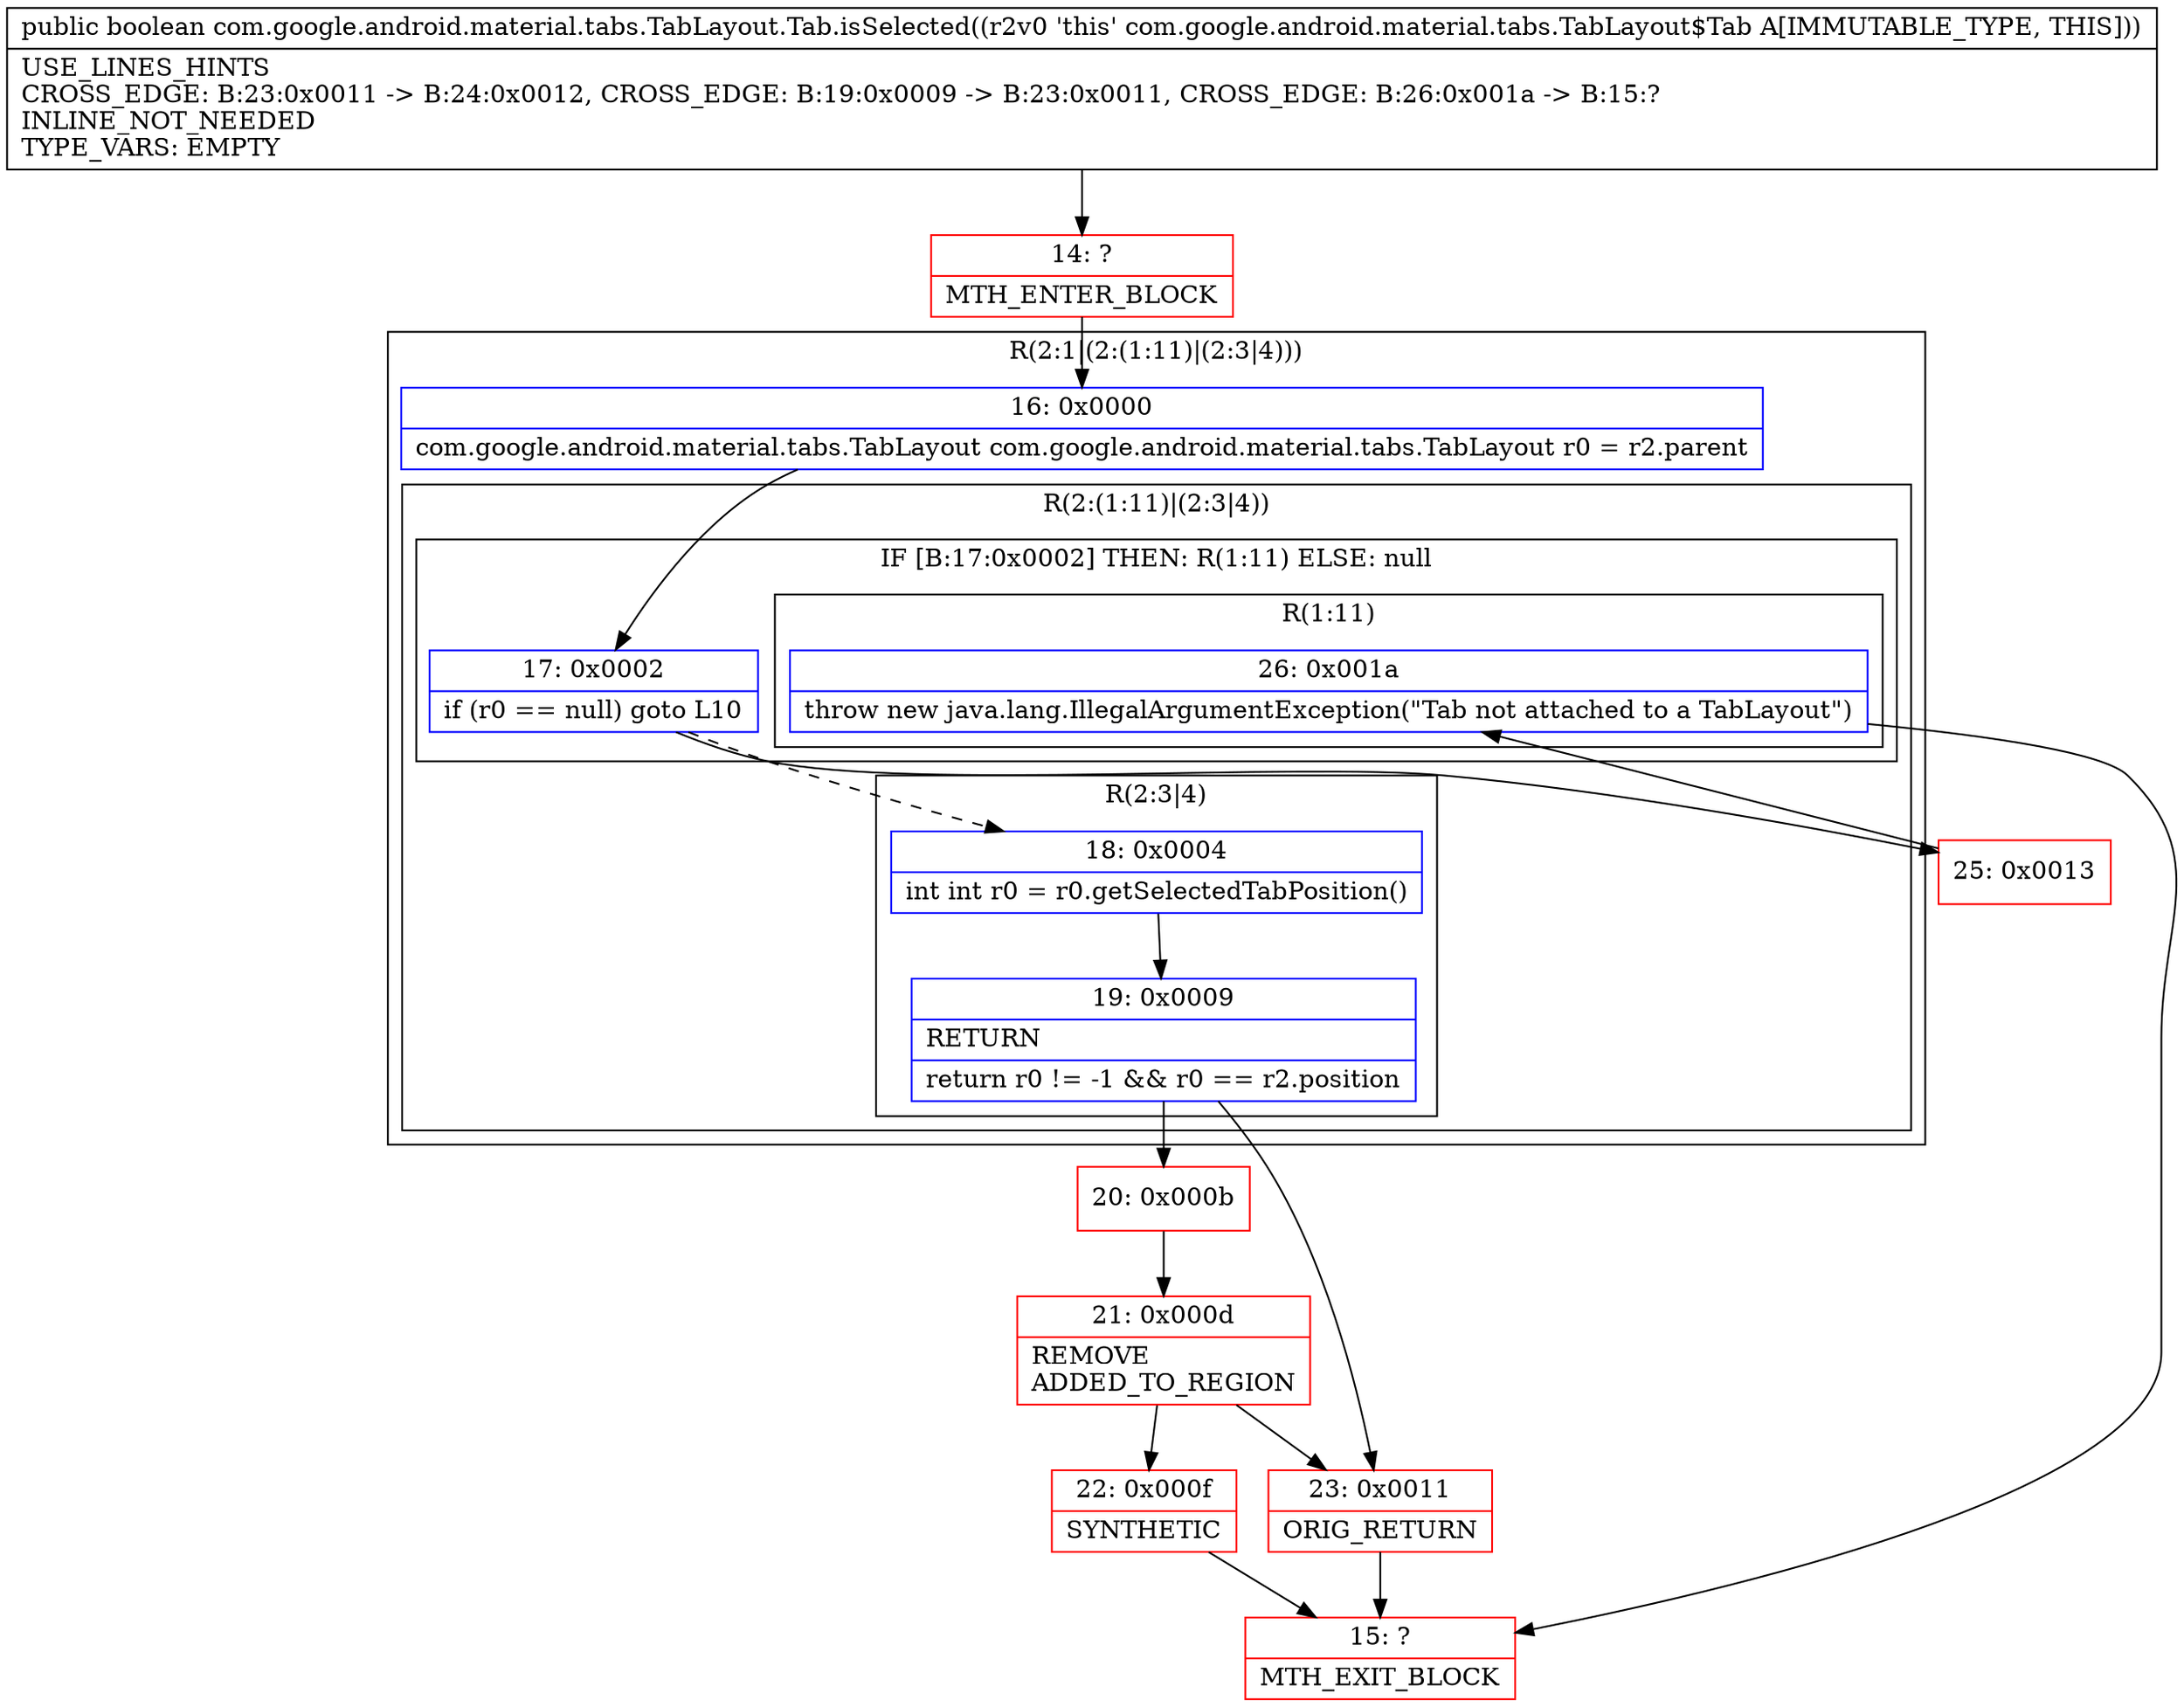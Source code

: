 digraph "CFG forcom.google.android.material.tabs.TabLayout.Tab.isSelected()Z" {
subgraph cluster_Region_921354309 {
label = "R(2:1|(2:(1:11)|(2:3|4)))";
node [shape=record,color=blue];
Node_16 [shape=record,label="{16\:\ 0x0000|com.google.android.material.tabs.TabLayout com.google.android.material.tabs.TabLayout r0 = r2.parent\l}"];
subgraph cluster_Region_2133657951 {
label = "R(2:(1:11)|(2:3|4))";
node [shape=record,color=blue];
subgraph cluster_IfRegion_1196920325 {
label = "IF [B:17:0x0002] THEN: R(1:11) ELSE: null";
node [shape=record,color=blue];
Node_17 [shape=record,label="{17\:\ 0x0002|if (r0 == null) goto L10\l}"];
subgraph cluster_Region_1263146746 {
label = "R(1:11)";
node [shape=record,color=blue];
Node_26 [shape=record,label="{26\:\ 0x001a|throw new java.lang.IllegalArgumentException(\"Tab not attached to a TabLayout\")\l}"];
}
}
subgraph cluster_Region_1916764863 {
label = "R(2:3|4)";
node [shape=record,color=blue];
Node_18 [shape=record,label="{18\:\ 0x0004|int int r0 = r0.getSelectedTabPosition()\l}"];
Node_19 [shape=record,label="{19\:\ 0x0009|RETURN\l|return r0 != \-1 && r0 == r2.position\l}"];
}
}
}
Node_14 [shape=record,color=red,label="{14\:\ ?|MTH_ENTER_BLOCK\l}"];
Node_20 [shape=record,color=red,label="{20\:\ 0x000b}"];
Node_21 [shape=record,color=red,label="{21\:\ 0x000d|REMOVE\lADDED_TO_REGION\l}"];
Node_22 [shape=record,color=red,label="{22\:\ 0x000f|SYNTHETIC\l}"];
Node_15 [shape=record,color=red,label="{15\:\ ?|MTH_EXIT_BLOCK\l}"];
Node_23 [shape=record,color=red,label="{23\:\ 0x0011|ORIG_RETURN\l}"];
Node_25 [shape=record,color=red,label="{25\:\ 0x0013}"];
MethodNode[shape=record,label="{public boolean com.google.android.material.tabs.TabLayout.Tab.isSelected((r2v0 'this' com.google.android.material.tabs.TabLayout$Tab A[IMMUTABLE_TYPE, THIS]))  | USE_LINES_HINTS\lCROSS_EDGE: B:23:0x0011 \-\> B:24:0x0012, CROSS_EDGE: B:19:0x0009 \-\> B:23:0x0011, CROSS_EDGE: B:26:0x001a \-\> B:15:?\lINLINE_NOT_NEEDED\lTYPE_VARS: EMPTY\l}"];
MethodNode -> Node_14;Node_16 -> Node_17;
Node_17 -> Node_18[style=dashed];
Node_17 -> Node_25;
Node_26 -> Node_15;
Node_18 -> Node_19;
Node_19 -> Node_20;
Node_19 -> Node_23;
Node_14 -> Node_16;
Node_20 -> Node_21;
Node_21 -> Node_22;
Node_21 -> Node_23;
Node_22 -> Node_15;
Node_23 -> Node_15;
Node_25 -> Node_26;
}

